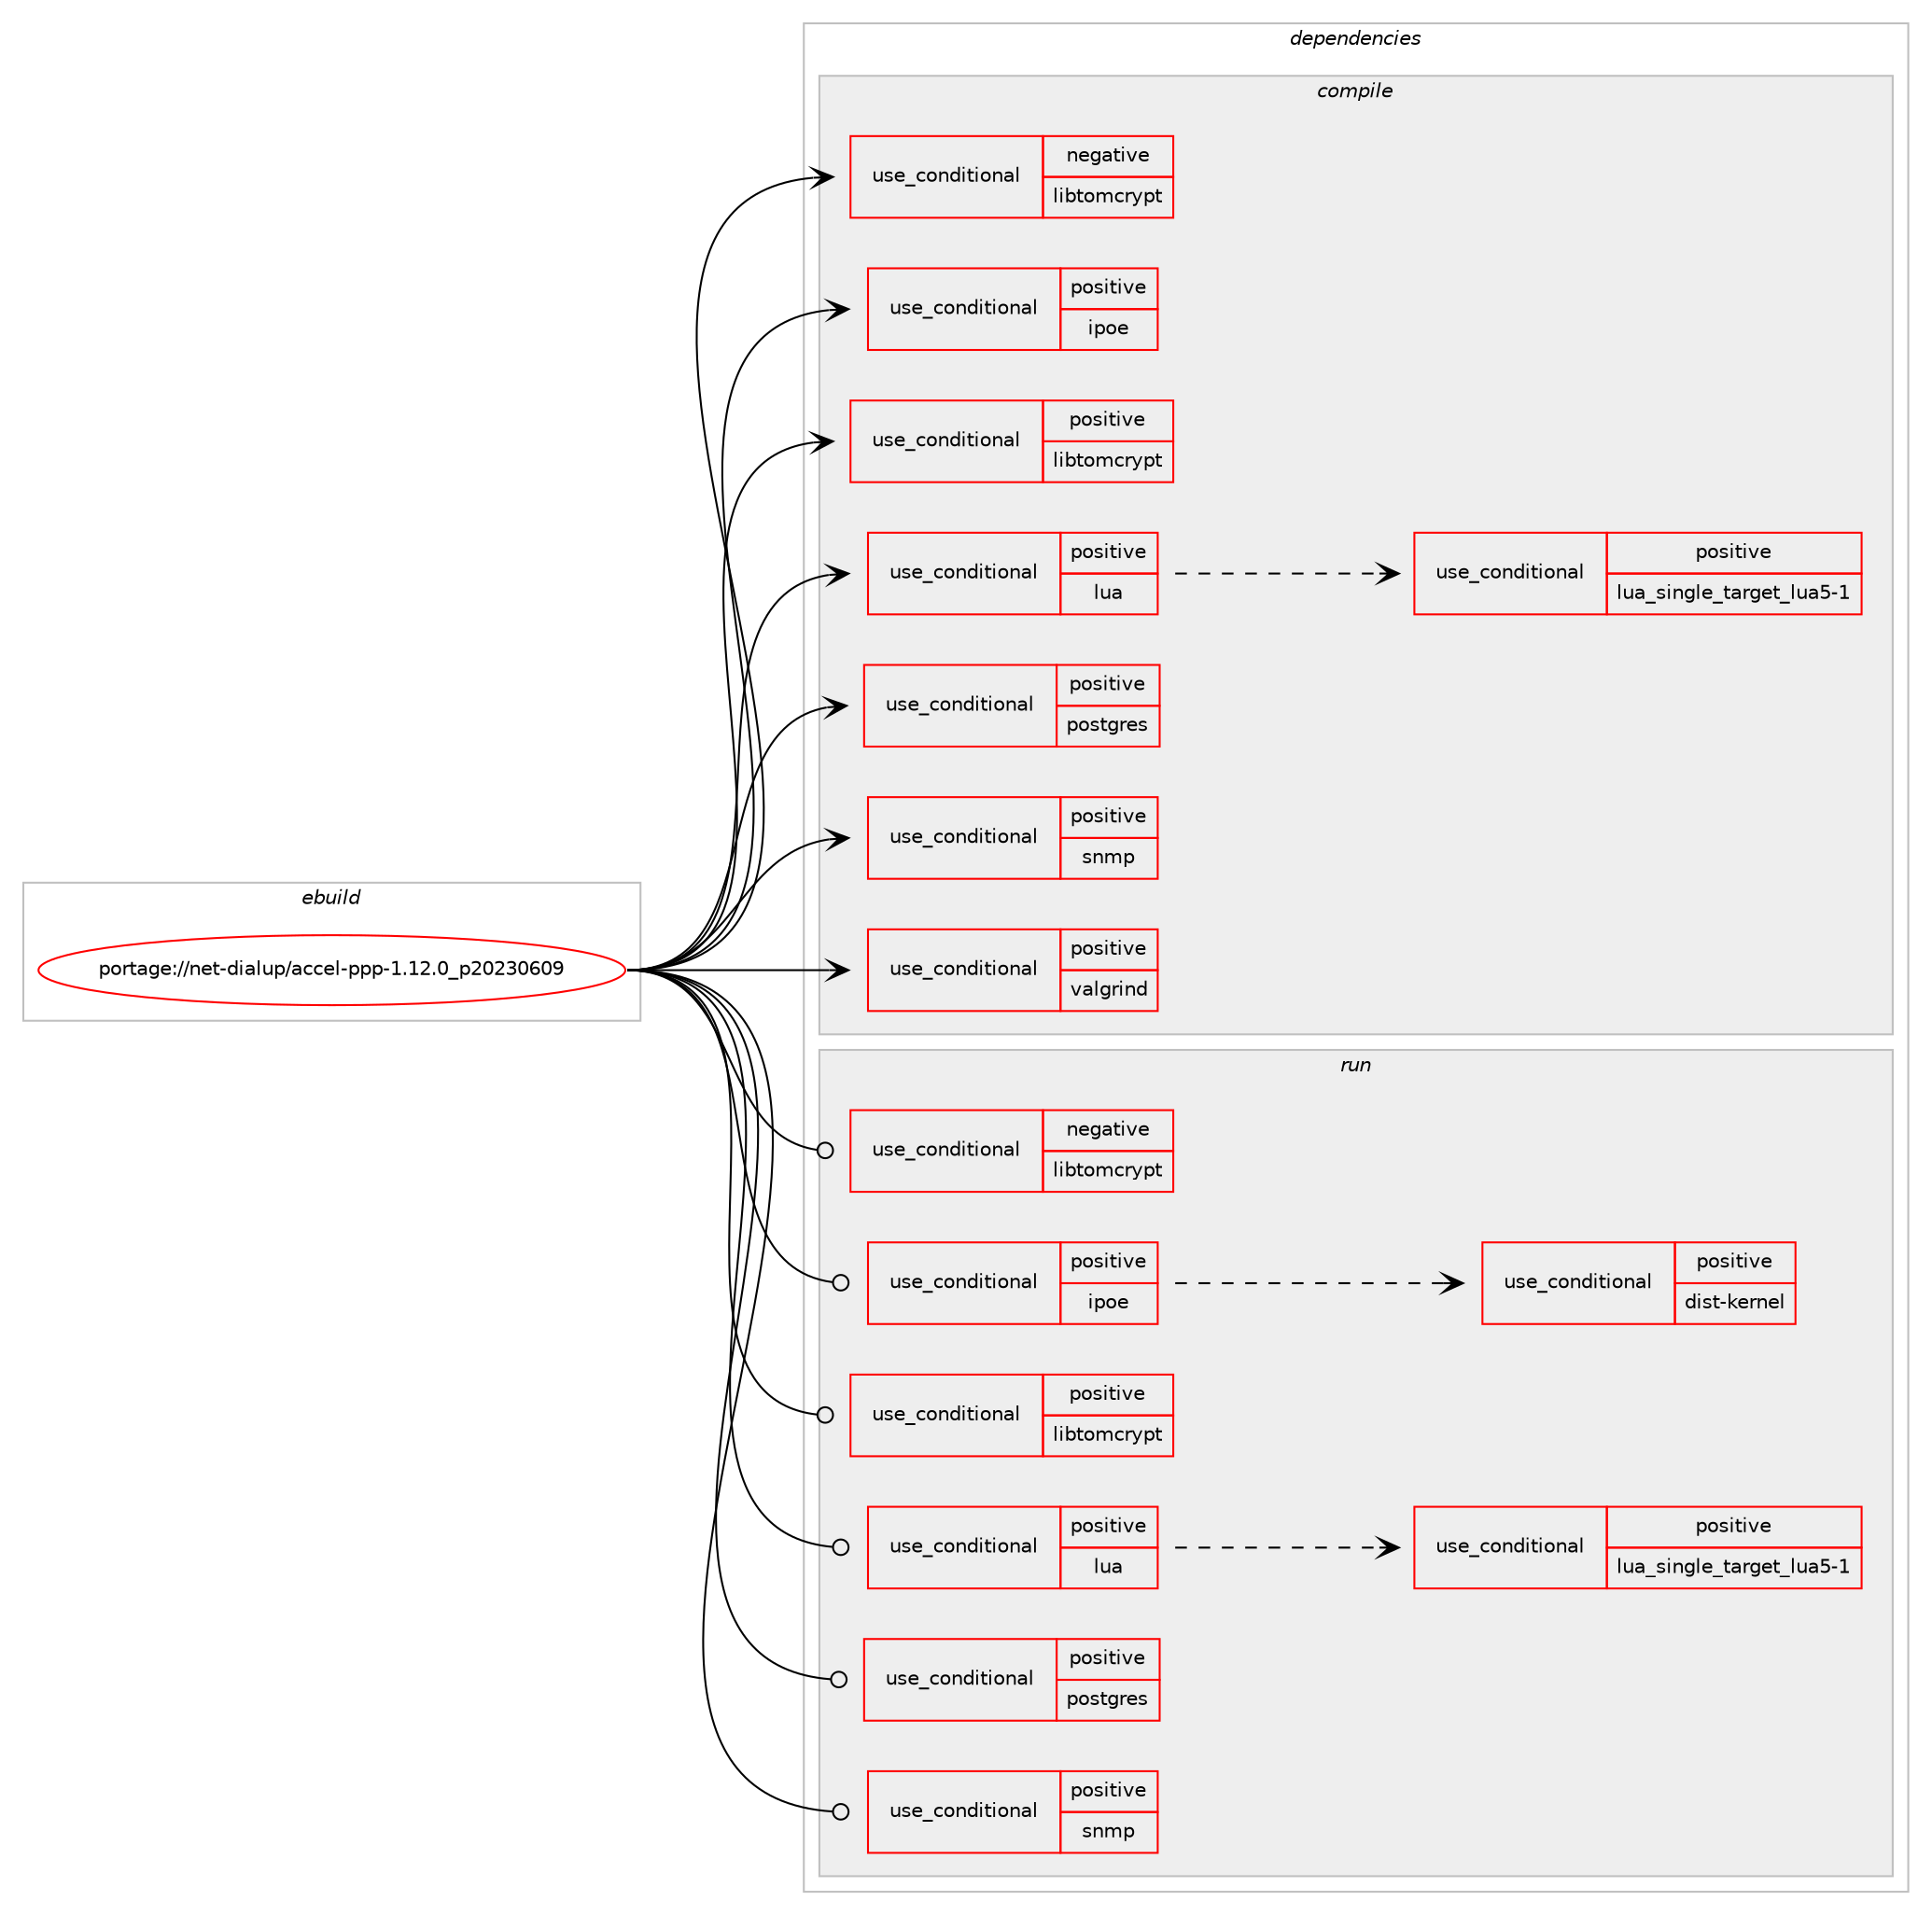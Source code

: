 digraph prolog {

# *************
# Graph options
# *************

newrank=true;
concentrate=true;
compound=true;
graph [rankdir=LR,fontname=Helvetica,fontsize=10,ranksep=1.5];#, ranksep=2.5, nodesep=0.2];
edge  [arrowhead=vee];
node  [fontname=Helvetica,fontsize=10];

# **********
# The ebuild
# **********

subgraph cluster_leftcol {
color=gray;
rank=same;
label=<<i>ebuild</i>>;
id [label="portage://net-dialup/accel-ppp-1.12.0_p20230609", color=red, width=4, href="../net-dialup/accel-ppp-1.12.0_p20230609.svg"];
}

# ****************
# The dependencies
# ****************

subgraph cluster_midcol {
color=gray;
label=<<i>dependencies</i>>;
subgraph cluster_compile {
fillcolor="#eeeeee";
style=filled;
label=<<i>compile</i>>;
subgraph cond537 {
dependency664 [label=<<TABLE BORDER="0" CELLBORDER="1" CELLSPACING="0" CELLPADDING="4"><TR><TD ROWSPAN="3" CELLPADDING="10">use_conditional</TD></TR><TR><TD>negative</TD></TR><TR><TD>libtomcrypt</TD></TR></TABLE>>, shape=none, color=red];
# *** BEGIN UNKNOWN DEPENDENCY TYPE (TODO) ***
# dependency664 -> package_dependency(portage://net-dialup/accel-ppp-1.12.0_p20230609,install,no,dev-libs,openssl,none,[,,],[slot(0),equal],[])
# *** END UNKNOWN DEPENDENCY TYPE (TODO) ***

}
id:e -> dependency664:w [weight=20,style="solid",arrowhead="vee"];
subgraph cond538 {
dependency665 [label=<<TABLE BORDER="0" CELLBORDER="1" CELLSPACING="0" CELLPADDING="4"><TR><TD ROWSPAN="3" CELLPADDING="10">use_conditional</TD></TR><TR><TD>positive</TD></TR><TR><TD>ipoe</TD></TR></TABLE>>, shape=none, color=red];
# *** BEGIN UNKNOWN DEPENDENCY TYPE (TODO) ***
# dependency665 -> package_dependency(portage://net-dialup/accel-ppp-1.12.0_p20230609,install,no,virtual,linux-sources,none,[,,],[],[])
# *** END UNKNOWN DEPENDENCY TYPE (TODO) ***

}
id:e -> dependency665:w [weight=20,style="solid",arrowhead="vee"];
subgraph cond539 {
dependency666 [label=<<TABLE BORDER="0" CELLBORDER="1" CELLSPACING="0" CELLPADDING="4"><TR><TD ROWSPAN="3" CELLPADDING="10">use_conditional</TD></TR><TR><TD>positive</TD></TR><TR><TD>libtomcrypt</TD></TR></TABLE>>, shape=none, color=red];
# *** BEGIN UNKNOWN DEPENDENCY TYPE (TODO) ***
# dependency666 -> package_dependency(portage://net-dialup/accel-ppp-1.12.0_p20230609,install,no,dev-libs,libtomcrypt,none,[,,],[slot(0),equal],[])
# *** END UNKNOWN DEPENDENCY TYPE (TODO) ***

}
id:e -> dependency666:w [weight=20,style="solid",arrowhead="vee"];
subgraph cond540 {
dependency667 [label=<<TABLE BORDER="0" CELLBORDER="1" CELLSPACING="0" CELLPADDING="4"><TR><TD ROWSPAN="3" CELLPADDING="10">use_conditional</TD></TR><TR><TD>positive</TD></TR><TR><TD>lua</TD></TR></TABLE>>, shape=none, color=red];
subgraph cond541 {
dependency668 [label=<<TABLE BORDER="0" CELLBORDER="1" CELLSPACING="0" CELLPADDING="4"><TR><TD ROWSPAN="3" CELLPADDING="10">use_conditional</TD></TR><TR><TD>positive</TD></TR><TR><TD>lua_single_target_lua5-1</TD></TR></TABLE>>, shape=none, color=red];
# *** BEGIN UNKNOWN DEPENDENCY TYPE (TODO) ***
# dependency668 -> package_dependency(portage://net-dialup/accel-ppp-1.12.0_p20230609,install,no,dev-lang,lua,none,[,,],[slot(5.1)],[])
# *** END UNKNOWN DEPENDENCY TYPE (TODO) ***

}
dependency667:e -> dependency668:w [weight=20,style="dashed",arrowhead="vee"];
}
id:e -> dependency667:w [weight=20,style="solid",arrowhead="vee"];
subgraph cond542 {
dependency669 [label=<<TABLE BORDER="0" CELLBORDER="1" CELLSPACING="0" CELLPADDING="4"><TR><TD ROWSPAN="3" CELLPADDING="10">use_conditional</TD></TR><TR><TD>positive</TD></TR><TR><TD>postgres</TD></TR></TABLE>>, shape=none, color=red];
# *** BEGIN UNKNOWN DEPENDENCY TYPE (TODO) ***
# dependency669 -> package_dependency(portage://net-dialup/accel-ppp-1.12.0_p20230609,install,no,dev-db,postgresql,none,[,,],any_different_slot,[])
# *** END UNKNOWN DEPENDENCY TYPE (TODO) ***

}
id:e -> dependency669:w [weight=20,style="solid",arrowhead="vee"];
subgraph cond543 {
dependency670 [label=<<TABLE BORDER="0" CELLBORDER="1" CELLSPACING="0" CELLPADDING="4"><TR><TD ROWSPAN="3" CELLPADDING="10">use_conditional</TD></TR><TR><TD>positive</TD></TR><TR><TD>snmp</TD></TR></TABLE>>, shape=none, color=red];
# *** BEGIN UNKNOWN DEPENDENCY TYPE (TODO) ***
# dependency670 -> package_dependency(portage://net-dialup/accel-ppp-1.12.0_p20230609,install,no,net-analyzer,net-snmp,none,[,,],[],[])
# *** END UNKNOWN DEPENDENCY TYPE (TODO) ***

}
id:e -> dependency670:w [weight=20,style="solid",arrowhead="vee"];
subgraph cond544 {
dependency671 [label=<<TABLE BORDER="0" CELLBORDER="1" CELLSPACING="0" CELLPADDING="4"><TR><TD ROWSPAN="3" CELLPADDING="10">use_conditional</TD></TR><TR><TD>positive</TD></TR><TR><TD>valgrind</TD></TR></TABLE>>, shape=none, color=red];
# *** BEGIN UNKNOWN DEPENDENCY TYPE (TODO) ***
# dependency671 -> package_dependency(portage://net-dialup/accel-ppp-1.12.0_p20230609,install,no,dev-debug,valgrind,none,[,,],[],[])
# *** END UNKNOWN DEPENDENCY TYPE (TODO) ***

}
id:e -> dependency671:w [weight=20,style="solid",arrowhead="vee"];
# *** BEGIN UNKNOWN DEPENDENCY TYPE (TODO) ***
# id -> package_dependency(portage://net-dialup/accel-ppp-1.12.0_p20230609,install,no,dev-libs,libpcre,none,[,,],[],[])
# *** END UNKNOWN DEPENDENCY TYPE (TODO) ***

}
subgraph cluster_compileandrun {
fillcolor="#eeeeee";
style=filled;
label=<<i>compile and run</i>>;
}
subgraph cluster_run {
fillcolor="#eeeeee";
style=filled;
label=<<i>run</i>>;
subgraph cond545 {
dependency672 [label=<<TABLE BORDER="0" CELLBORDER="1" CELLSPACING="0" CELLPADDING="4"><TR><TD ROWSPAN="3" CELLPADDING="10">use_conditional</TD></TR><TR><TD>negative</TD></TR><TR><TD>libtomcrypt</TD></TR></TABLE>>, shape=none, color=red];
# *** BEGIN UNKNOWN DEPENDENCY TYPE (TODO) ***
# dependency672 -> package_dependency(portage://net-dialup/accel-ppp-1.12.0_p20230609,run,no,dev-libs,openssl,none,[,,],[slot(0),equal],[])
# *** END UNKNOWN DEPENDENCY TYPE (TODO) ***

}
id:e -> dependency672:w [weight=20,style="solid",arrowhead="odot"];
subgraph cond546 {
dependency673 [label=<<TABLE BORDER="0" CELLBORDER="1" CELLSPACING="0" CELLPADDING="4"><TR><TD ROWSPAN="3" CELLPADDING="10">use_conditional</TD></TR><TR><TD>positive</TD></TR><TR><TD>ipoe</TD></TR></TABLE>>, shape=none, color=red];
# *** BEGIN UNKNOWN DEPENDENCY TYPE (TODO) ***
# dependency673 -> package_dependency(portage://net-dialup/accel-ppp-1.12.0_p20230609,run,no,sys-apps,kmod,none,[,,],[],[use(enable(tools),none)])
# *** END UNKNOWN DEPENDENCY TYPE (TODO) ***

subgraph cond547 {
dependency674 [label=<<TABLE BORDER="0" CELLBORDER="1" CELLSPACING="0" CELLPADDING="4"><TR><TD ROWSPAN="3" CELLPADDING="10">use_conditional</TD></TR><TR><TD>positive</TD></TR><TR><TD>dist-kernel</TD></TR></TABLE>>, shape=none, color=red];
# *** BEGIN UNKNOWN DEPENDENCY TYPE (TODO) ***
# dependency674 -> package_dependency(portage://net-dialup/accel-ppp-1.12.0_p20230609,run,no,virtual,dist-kernel,none,[,,],any_same_slot,[])
# *** END UNKNOWN DEPENDENCY TYPE (TODO) ***

}
dependency673:e -> dependency674:w [weight=20,style="dashed",arrowhead="vee"];
}
id:e -> dependency673:w [weight=20,style="solid",arrowhead="odot"];
subgraph cond548 {
dependency675 [label=<<TABLE BORDER="0" CELLBORDER="1" CELLSPACING="0" CELLPADDING="4"><TR><TD ROWSPAN="3" CELLPADDING="10">use_conditional</TD></TR><TR><TD>positive</TD></TR><TR><TD>libtomcrypt</TD></TR></TABLE>>, shape=none, color=red];
# *** BEGIN UNKNOWN DEPENDENCY TYPE (TODO) ***
# dependency675 -> package_dependency(portage://net-dialup/accel-ppp-1.12.0_p20230609,run,no,dev-libs,libtomcrypt,none,[,,],[slot(0),equal],[])
# *** END UNKNOWN DEPENDENCY TYPE (TODO) ***

}
id:e -> dependency675:w [weight=20,style="solid",arrowhead="odot"];
subgraph cond549 {
dependency676 [label=<<TABLE BORDER="0" CELLBORDER="1" CELLSPACING="0" CELLPADDING="4"><TR><TD ROWSPAN="3" CELLPADDING="10">use_conditional</TD></TR><TR><TD>positive</TD></TR><TR><TD>lua</TD></TR></TABLE>>, shape=none, color=red];
subgraph cond550 {
dependency677 [label=<<TABLE BORDER="0" CELLBORDER="1" CELLSPACING="0" CELLPADDING="4"><TR><TD ROWSPAN="3" CELLPADDING="10">use_conditional</TD></TR><TR><TD>positive</TD></TR><TR><TD>lua_single_target_lua5-1</TD></TR></TABLE>>, shape=none, color=red];
# *** BEGIN UNKNOWN DEPENDENCY TYPE (TODO) ***
# dependency677 -> package_dependency(portage://net-dialup/accel-ppp-1.12.0_p20230609,run,no,dev-lang,lua,none,[,,],[slot(5.1)],[])
# *** END UNKNOWN DEPENDENCY TYPE (TODO) ***

}
dependency676:e -> dependency677:w [weight=20,style="dashed",arrowhead="vee"];
}
id:e -> dependency676:w [weight=20,style="solid",arrowhead="odot"];
subgraph cond551 {
dependency678 [label=<<TABLE BORDER="0" CELLBORDER="1" CELLSPACING="0" CELLPADDING="4"><TR><TD ROWSPAN="3" CELLPADDING="10">use_conditional</TD></TR><TR><TD>positive</TD></TR><TR><TD>postgres</TD></TR></TABLE>>, shape=none, color=red];
# *** BEGIN UNKNOWN DEPENDENCY TYPE (TODO) ***
# dependency678 -> package_dependency(portage://net-dialup/accel-ppp-1.12.0_p20230609,run,no,dev-db,postgresql,none,[,,],any_different_slot,[])
# *** END UNKNOWN DEPENDENCY TYPE (TODO) ***

}
id:e -> dependency678:w [weight=20,style="solid",arrowhead="odot"];
subgraph cond552 {
dependency679 [label=<<TABLE BORDER="0" CELLBORDER="1" CELLSPACING="0" CELLPADDING="4"><TR><TD ROWSPAN="3" CELLPADDING="10">use_conditional</TD></TR><TR><TD>positive</TD></TR><TR><TD>snmp</TD></TR></TABLE>>, shape=none, color=red];
# *** BEGIN UNKNOWN DEPENDENCY TYPE (TODO) ***
# dependency679 -> package_dependency(portage://net-dialup/accel-ppp-1.12.0_p20230609,run,no,net-analyzer,net-snmp,none,[,,],[],[])
# *** END UNKNOWN DEPENDENCY TYPE (TODO) ***

}
id:e -> dependency679:w [weight=20,style="solid",arrowhead="odot"];
# *** BEGIN UNKNOWN DEPENDENCY TYPE (TODO) ***
# id -> package_dependency(portage://net-dialup/accel-ppp-1.12.0_p20230609,run,no,dev-libs,libpcre,none,[,,],[],[])
# *** END UNKNOWN DEPENDENCY TYPE (TODO) ***

}
}

# **************
# The candidates
# **************

subgraph cluster_choices {
rank=same;
color=gray;
label=<<i>candidates</i>>;

}

}
